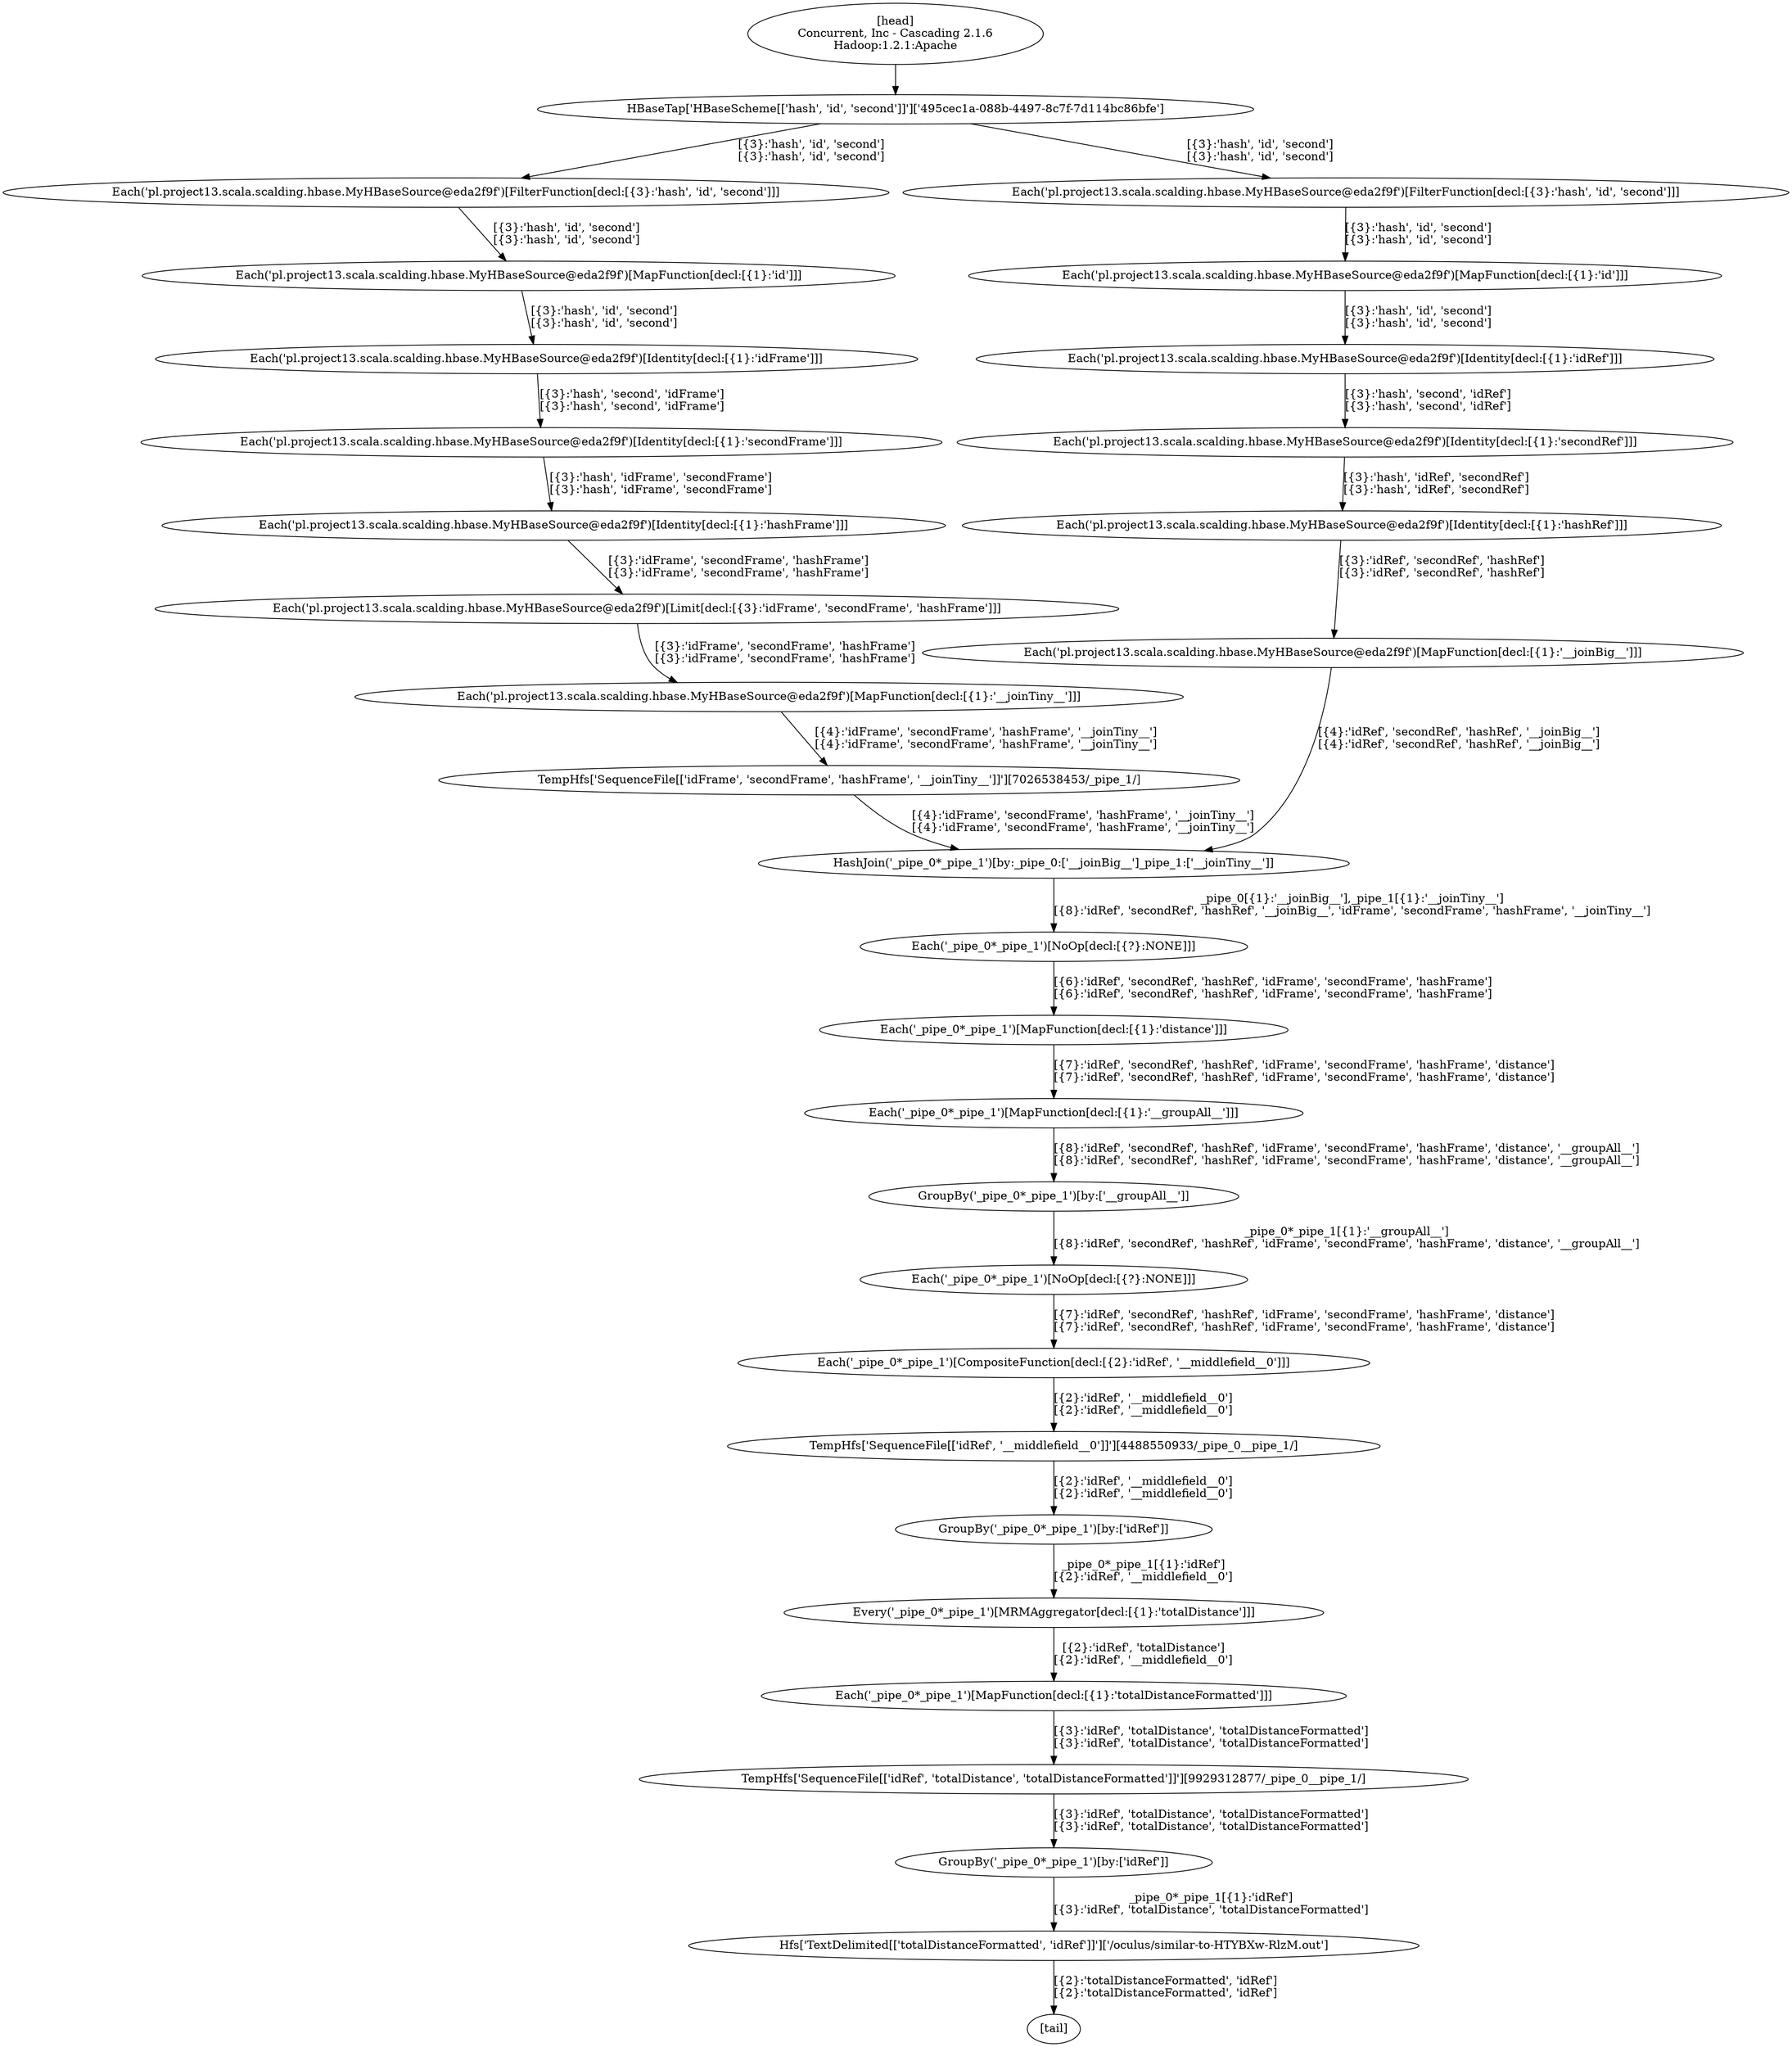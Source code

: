 digraph G {
  1 [label = "Hfs['TextDelimited[['totalDistanceFormatted', 'idRef']]']['/oculus/similar-to-HTYBXw-RlzM.out']"];
  2 [label = "GroupBy('_pipe_0*_pipe_1')[by:['idRef']]"];
  3 [label = "Each('_pipe_0*_pipe_1')[MapFunction[decl:[{1}:'totalDistanceFormatted']]]"];
  4 [label = "Every('_pipe_0*_pipe_1')[MRMAggregator[decl:[{1}:'totalDistance']]]"];
  5 [label = "GroupBy('_pipe_0*_pipe_1')[by:['idRef']]"];
  6 [label = "Each('_pipe_0*_pipe_1')[CompositeFunction[decl:[{2}:'idRef', '__middlefield__0']]]"];
  7 [label = "Each('_pipe_0*_pipe_1')[NoOp[decl:[{?}:NONE]]]"];
  8 [label = "GroupBy('_pipe_0*_pipe_1')[by:['__groupAll__']]"];
  9 [label = "Each('_pipe_0*_pipe_1')[MapFunction[decl:[{1}:'__groupAll__']]]"];
  10 [label = "Each('_pipe_0*_pipe_1')[MapFunction[decl:[{1}:'distance']]]"];
  11 [label = "Each('_pipe_0*_pipe_1')[NoOp[decl:[{?}:NONE]]]"];
  12 [label = "HashJoin('_pipe_0*_pipe_1')[by:_pipe_0:['__joinBig__']_pipe_1:['__joinTiny__']]"];
  13 [label = "Each('pl.project13.scala.scalding.hbase.MyHBaseSource@eda2f9f')[MapFunction[decl:[{1}:'__joinTiny__']]]"];
  14 [label = "Each('pl.project13.scala.scalding.hbase.MyHBaseSource@eda2f9f')[Limit[decl:[{3}:'idFrame', 'secondFrame', 'hashFrame']]]"];
  15 [label = "Each('pl.project13.scala.scalding.hbase.MyHBaseSource@eda2f9f')[Identity[decl:[{1}:'hashFrame']]]"];
  16 [label = "Each('pl.project13.scala.scalding.hbase.MyHBaseSource@eda2f9f')[Identity[decl:[{1}:'secondFrame']]]"];
  17 [label = "Each('pl.project13.scala.scalding.hbase.MyHBaseSource@eda2f9f')[Identity[decl:[{1}:'idFrame']]]"];
  18 [label = "Each('pl.project13.scala.scalding.hbase.MyHBaseSource@eda2f9f')[MapFunction[decl:[{1}:'id']]]"];
  19 [label = "Each('pl.project13.scala.scalding.hbase.MyHBaseSource@eda2f9f')[FilterFunction[decl:[{3}:'hash', 'id', 'second']]]"];
  20 [label = "HBaseTap['HBaseScheme[['hash', 'id', 'second']]']['495cec1a-088b-4497-8c7f-7d114bc86bfe']"];
  21 [label = "Each('pl.project13.scala.scalding.hbase.MyHBaseSource@eda2f9f')[MapFunction[decl:[{1}:'__joinBig__']]]"];
  22 [label = "Each('pl.project13.scala.scalding.hbase.MyHBaseSource@eda2f9f')[Identity[decl:[{1}:'hashRef']]]"];
  23 [label = "Each('pl.project13.scala.scalding.hbase.MyHBaseSource@eda2f9f')[Identity[decl:[{1}:'secondRef']]]"];
  24 [label = "Each('pl.project13.scala.scalding.hbase.MyHBaseSource@eda2f9f')[Identity[decl:[{1}:'idRef']]]"];
  25 [label = "Each('pl.project13.scala.scalding.hbase.MyHBaseSource@eda2f9f')[MapFunction[decl:[{1}:'id']]]"];
  26 [label = "Each('pl.project13.scala.scalding.hbase.MyHBaseSource@eda2f9f')[FilterFunction[decl:[{3}:'hash', 'id', 'second']]]"];
  27 [label = "[head]\nConcurrent, Inc - Cascading 2.1.6\nHadoop:1.2.1:Apache"];
  28 [label = "[tail]"];
  29 [label = "TempHfs['SequenceFile[['idRef', '__middlefield__0']]'][4488550933/_pipe_0__pipe_1/]"];
  30 [label = "TempHfs['SequenceFile[['idRef', 'totalDistance', 'totalDistanceFormatted']]'][9929312877/_pipe_0__pipe_1/]"];
  31 [label = "TempHfs['SequenceFile[['idFrame', 'secondFrame', 'hashFrame', '__joinTiny__']]'][7026538453/_pipe_1/]"];
  19 -> 18 [label = "[{3}:'hash', 'id', 'second']\n[{3}:'hash', 'id', 'second']"];
  18 -> 17 [label = "[{3}:'hash', 'id', 'second']\n[{3}:'hash', 'id', 'second']"];
  17 -> 16 [label = "[{3}:'hash', 'second', 'idFrame']\n[{3}:'hash', 'second', 'idFrame']"];
  16 -> 15 [label = "[{3}:'hash', 'idFrame', 'secondFrame']\n[{3}:'hash', 'idFrame', 'secondFrame']"];
  15 -> 14 [label = "[{3}:'idFrame', 'secondFrame', 'hashFrame']\n[{3}:'idFrame', 'secondFrame', 'hashFrame']"];
  14 -> 13 [label = "[{3}:'idFrame', 'secondFrame', 'hashFrame']\n[{3}:'idFrame', 'secondFrame', 'hashFrame']"];
  26 -> 25 [label = "[{3}:'hash', 'id', 'second']\n[{3}:'hash', 'id', 'second']"];
  25 -> 24 [label = "[{3}:'hash', 'id', 'second']\n[{3}:'hash', 'id', 'second']"];
  24 -> 23 [label = "[{3}:'hash', 'second', 'idRef']\n[{3}:'hash', 'second', 'idRef']"];
  23 -> 22 [label = "[{3}:'hash', 'idRef', 'secondRef']\n[{3}:'hash', 'idRef', 'secondRef']"];
  22 -> 21 [label = "[{3}:'idRef', 'secondRef', 'hashRef']\n[{3}:'idRef', 'secondRef', 'hashRef']"];
  12 -> 11 [label = "_pipe_0[{1}:'__joinBig__'],_pipe_1[{1}:'__joinTiny__']\n[{8}:'idRef', 'secondRef', 'hashRef', '__joinBig__', 'idFrame', 'secondFrame', 'hashFrame', '__joinTiny__']"];
  11 -> 10 [label = "[{6}:'idRef', 'secondRef', 'hashRef', 'idFrame', 'secondFrame', 'hashFrame']\n[{6}:'idRef', 'secondRef', 'hashRef', 'idFrame', 'secondFrame', 'hashFrame']"];
  10 -> 9 [label = "[{7}:'idRef', 'secondRef', 'hashRef', 'idFrame', 'secondFrame', 'hashFrame', 'distance']\n[{7}:'idRef', 'secondRef', 'hashRef', 'idFrame', 'secondFrame', 'hashFrame', 'distance']"];
  9 -> 8 [label = "[{8}:'idRef', 'secondRef', 'hashRef', 'idFrame', 'secondFrame', 'hashFrame', 'distance', '__groupAll__']\n[{8}:'idRef', 'secondRef', 'hashRef', 'idFrame', 'secondFrame', 'hashFrame', 'distance', '__groupAll__']"];
  8 -> 7 [label = "_pipe_0*_pipe_1[{1}:'__groupAll__']\n[{8}:'idRef', 'secondRef', 'hashRef', 'idFrame', 'secondFrame', 'hashFrame', 'distance', '__groupAll__']"];
  7 -> 6 [label = "[{7}:'idRef', 'secondRef', 'hashRef', 'idFrame', 'secondFrame', 'hashFrame', 'distance']\n[{7}:'idRef', 'secondRef', 'hashRef', 'idFrame', 'secondFrame', 'hashFrame', 'distance']"];
  5 -> 4 [label = "_pipe_0*_pipe_1[{1}:'idRef']\n[{2}:'idRef', '__middlefield__0']"];
  4 -> 3 [label = "[{2}:'idRef', 'totalDistance']\n[{2}:'idRef', '__middlefield__0']"];
  27 -> 20 [label = ""];
  1 -> 28 [label = "[{2}:'totalDistanceFormatted', 'idRef']\n[{2}:'totalDistanceFormatted', 'idRef']"];
  6 -> 29 [label = "[{2}:'idRef', '__middlefield__0']\n[{2}:'idRef', '__middlefield__0']"];
  29 -> 5 [label = "[{2}:'idRef', '__middlefield__0']\n[{2}:'idRef', '__middlefield__0']"];
  3 -> 30 [label = "[{3}:'idRef', 'totalDistance', 'totalDistanceFormatted']\n[{3}:'idRef', 'totalDistance', 'totalDistanceFormatted']"];
  30 -> 2 [label = "[{3}:'idRef', 'totalDistance', 'totalDistanceFormatted']\n[{3}:'idRef', 'totalDistance', 'totalDistanceFormatted']"];
  31 -> 12 [label = "[{4}:'idFrame', 'secondFrame', 'hashFrame', '__joinTiny__']\n[{4}:'idFrame', 'secondFrame', 'hashFrame', '__joinTiny__']"];
  20 -> 19 [label = "[{3}:'hash', 'id', 'second']\n[{3}:'hash', 'id', 'second']"];
  20 -> 26 [label = "[{3}:'hash', 'id', 'second']\n[{3}:'hash', 'id', 'second']"];
  21 -> 12 [label = "[{4}:'idRef', 'secondRef', 'hashRef', '__joinBig__']\n[{4}:'idRef', 'secondRef', 'hashRef', '__joinBig__']"];
  2 -> 1 [label = "_pipe_0*_pipe_1[{1}:'idRef']\n[{3}:'idRef', 'totalDistance', 'totalDistanceFormatted']"];
  13 -> 31 [label = "[{4}:'idFrame', 'secondFrame', 'hashFrame', '__joinTiny__']\n[{4}:'idFrame', 'secondFrame', 'hashFrame', '__joinTiny__']"];
}
